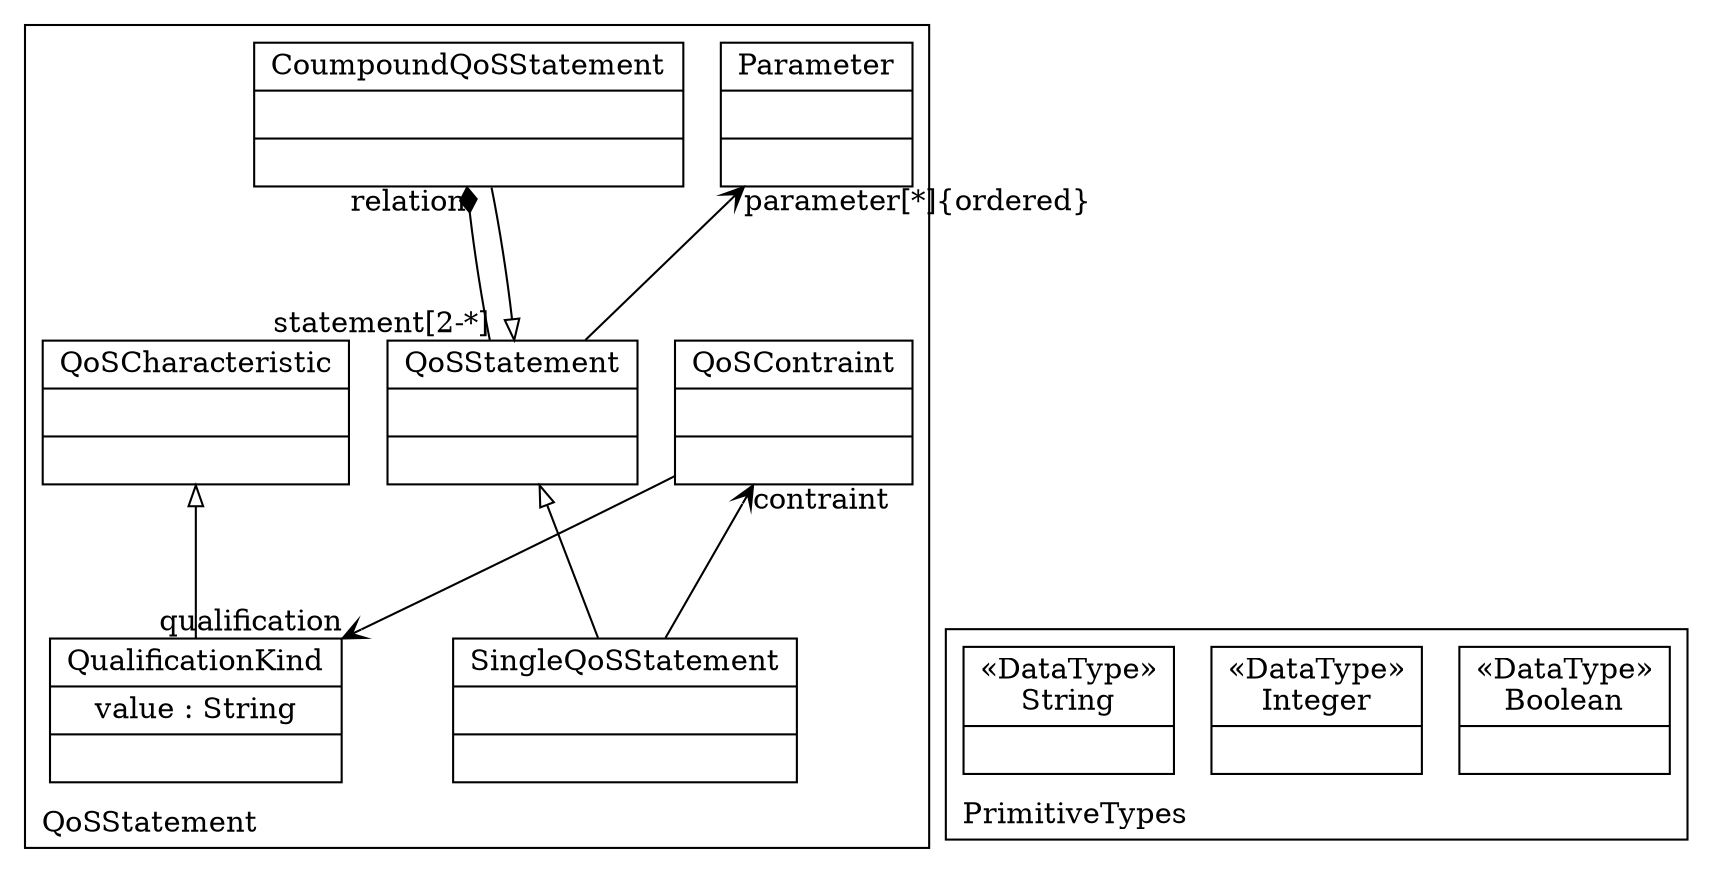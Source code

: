 digraph "KM3 Model in DOT" {
graph[rankdir=BT,labeljust=l,labelloc=t,nodeSep=0.75,compound=true];
 subgraph "cluster_QoSStatement"{
labelloc=t
color=black
label=QoSStatement
 node[shape=record];
QoSStatement[label="{QoSStatement| | }"]
 QoSStatement->CoumpoundQoSStatement[arrowhead=diamond,arrowtail=none,headlabel="relation",taillabel="statement[2-*]",group=CoumpoundQoSStatement,minlen=2,constraint=true,]
 QoSStatement->Parameter[arrowhead=vee,arrowtail=diamond,headlabel="parameter[*]{ordered}",group=Parameter,minlen=2,constraint=true,]
;
 node[shape=record];
SingleQoSStatement[label="{SingleQoSStatement| | }"]
 SingleQoSStatement->QoSContraint[arrowhead=vee,arrowtail=diamond,headlabel="contraint",group=QoSContraint,minlen=2,constraint=true,]
 SingleQoSStatement->QoSStatement[arrowhead=onormal,group=QoSStatement,minlen=2,constraint=true,]
;
 node[shape=record];
CoumpoundQoSStatement[label="{CoumpoundQoSStatement| | }"]
 CoumpoundQoSStatement->QoSStatement[arrowhead=onormal,group=QoSStatement,minlen=2,constraint=true,]
;
 node[shape=record];
Parameter[label="{Parameter| | }"]
;
 node[shape=record];
QoSContraint[label="{QoSContraint| | }"]
 QoSContraint->QualificationKind[arrowhead=vee,arrowtail=none,headlabel="qualification",group=QualificationKind,minlen=2,constraint=false,]
;
 node[shape=record];
QualificationKind[label="{QualificationKind|value : String| }"]
 QualificationKind->QoSCharacteristic[arrowhead=onormal,group=QoSCharacteristic,minlen=2,constraint=true,]
;
 node[shape=record];
QoSCharacteristic[label="{QoSCharacteristic| | }"]
;

} subgraph "cluster_PrimitiveTypes"{
labelloc=t
color=black
label=PrimitiveTypes
 node[shape=record];
Boolean[label="{&#171;DataType&#187;\nBoolean|}"]
;
 node[shape=record];
Integer[label="{&#171;DataType&#187;\nInteger|}"]
;
 node[shape=record];
String[label="{&#171;DataType&#187;\nString|}"]
;

}
}